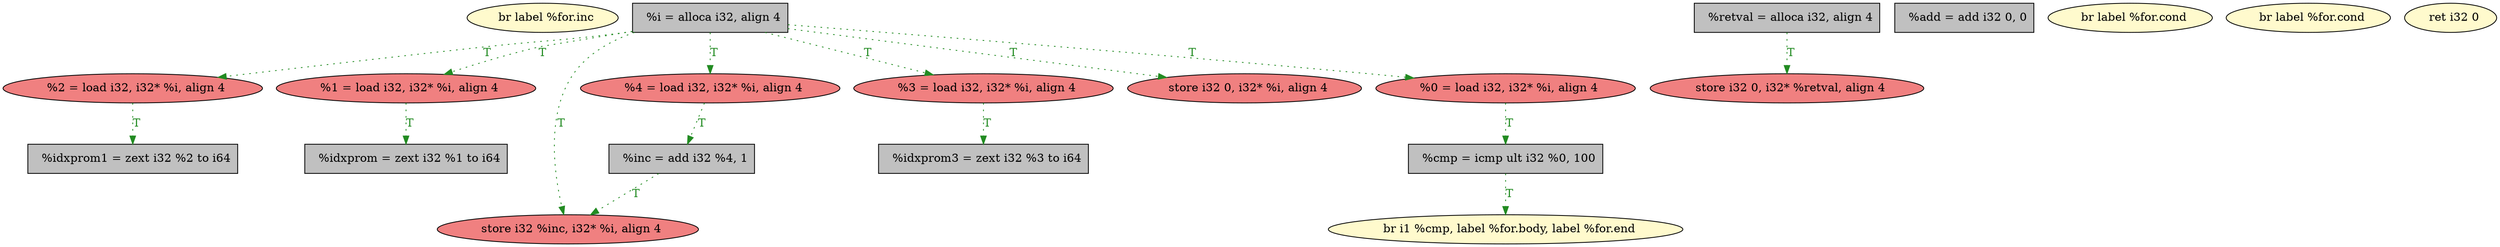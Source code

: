 
digraph G {


node20 [fillcolor=lemonchiffon,label="  br label %for.inc",shape=ellipse,style=filled ]
node19 [fillcolor=lightcoral,label="  %2 = load i32, i32* %i, align 4",shape=ellipse,style=filled ]
node18 [fillcolor=lightcoral,label="  store i32 0, i32* %retval, align 4",shape=ellipse,style=filled ]
node17 [fillcolor=grey,label="  %add = add i32 0, 0",shape=rectangle,style=filled ]
node16 [fillcolor=lightcoral,label="  %1 = load i32, i32* %i, align 4",shape=ellipse,style=filled ]
node4 [fillcolor=lemonchiffon,label="  br label %for.cond",shape=ellipse,style=filled ]
node8 [fillcolor=grey,label="  %retval = alloca i32, align 4",shape=rectangle,style=filled ]
node15 [fillcolor=grey,label="  %idxprom = zext i32 %1 to i64",shape=rectangle,style=filled ]
node0 [fillcolor=lightcoral,label="  store i32 %inc, i32* %i, align 4",shape=ellipse,style=filled ]
node11 [fillcolor=grey,label="  %cmp = icmp ult i32 %0, 100",shape=rectangle,style=filled ]
node3 [fillcolor=lemonchiffon,label="  br label %for.cond",shape=ellipse,style=filled ]
node2 [fillcolor=lightcoral,label="  %4 = load i32, i32* %i, align 4",shape=ellipse,style=filled ]
node12 [fillcolor=lightcoral,label="  %3 = load i32, i32* %i, align 4",shape=ellipse,style=filled ]
node13 [fillcolor=lemonchiffon,label="  br i1 %cmp, label %for.body, label %for.end",shape=ellipse,style=filled ]
node1 [fillcolor=grey,label="  %inc = add i32 %4, 1",shape=rectangle,style=filled ]
node6 [fillcolor=grey,label="  %idxprom1 = zext i32 %2 to i64",shape=rectangle,style=filled ]
node14 [fillcolor=grey,label="  %idxprom3 = zext i32 %3 to i64",shape=rectangle,style=filled ]
node7 [fillcolor=lemonchiffon,label="  ret i32 0",shape=ellipse,style=filled ]
node9 [fillcolor=grey,label="  %i = alloca i32, align 4",shape=rectangle,style=filled ]
node5 [fillcolor=lightcoral,label="  store i32 0, i32* %i, align 4",shape=ellipse,style=filled ]
node10 [fillcolor=lightcoral,label="  %0 = load i32, i32* %i, align 4",shape=ellipse,style=filled ]

node9->node16 [style=dotted,color=forestgreen,label="T",fontcolor=forestgreen ]
node9->node2 [style=dotted,color=forestgreen,label="T",fontcolor=forestgreen ]
node9->node19 [style=dotted,color=forestgreen,label="T",fontcolor=forestgreen ]
node8->node18 [style=dotted,color=forestgreen,label="T",fontcolor=forestgreen ]
node10->node11 [style=dotted,color=forestgreen,label="T",fontcolor=forestgreen ]
node9->node5 [style=dotted,color=forestgreen,label="T",fontcolor=forestgreen ]
node9->node10 [style=dotted,color=forestgreen,label="T",fontcolor=forestgreen ]
node12->node14 [style=dotted,color=forestgreen,label="T",fontcolor=forestgreen ]
node9->node0 [style=dotted,color=forestgreen,label="T",fontcolor=forestgreen ]
node1->node0 [style=dotted,color=forestgreen,label="T",fontcolor=forestgreen ]
node9->node12 [style=dotted,color=forestgreen,label="T",fontcolor=forestgreen ]
node2->node1 [style=dotted,color=forestgreen,label="T",fontcolor=forestgreen ]
node11->node13 [style=dotted,color=forestgreen,label="T",fontcolor=forestgreen ]
node19->node6 [style=dotted,color=forestgreen,label="T",fontcolor=forestgreen ]
node16->node15 [style=dotted,color=forestgreen,label="T",fontcolor=forestgreen ]


}

